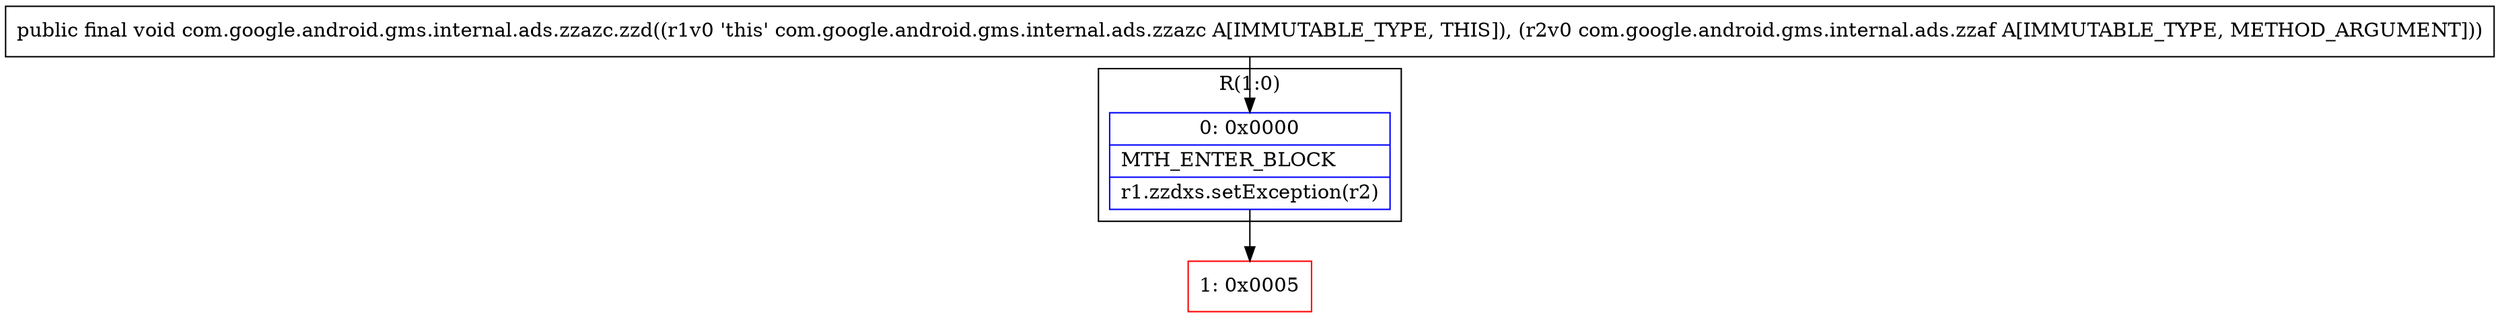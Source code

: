 digraph "CFG forcom.google.android.gms.internal.ads.zzazc.zzd(Lcom\/google\/android\/gms\/internal\/ads\/zzaf;)V" {
subgraph cluster_Region_1084476440 {
label = "R(1:0)";
node [shape=record,color=blue];
Node_0 [shape=record,label="{0\:\ 0x0000|MTH_ENTER_BLOCK\l|r1.zzdxs.setException(r2)\l}"];
}
Node_1 [shape=record,color=red,label="{1\:\ 0x0005}"];
MethodNode[shape=record,label="{public final void com.google.android.gms.internal.ads.zzazc.zzd((r1v0 'this' com.google.android.gms.internal.ads.zzazc A[IMMUTABLE_TYPE, THIS]), (r2v0 com.google.android.gms.internal.ads.zzaf A[IMMUTABLE_TYPE, METHOD_ARGUMENT])) }"];
MethodNode -> Node_0;
Node_0 -> Node_1;
}

